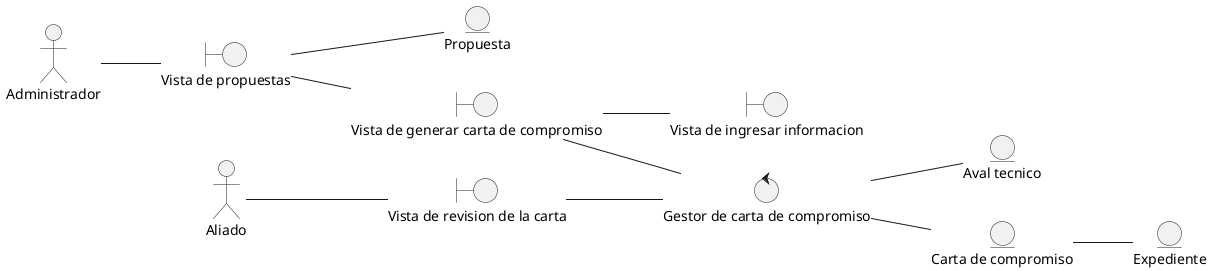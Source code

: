 @startuml DisciplinaDeAnalisisDiagramaDeClaseGenerarCartaCompromiso
left to right direction

actor "Administrador" as actorAdmin
actor "Aliado" as actorAliado


entity "Propuesta" as entidadPropuesta
entity "Aval tecnico" as entidadAval
entity "Expediente" as entidadExpediente
entity "Carta de compromiso" as entidadCartaCompromiso

boundary "Vista de propuestas" as vistaPropuestas
boundary "Vista de generar carta de compromiso" as vistaGenerarCartaDeCompromiso
boundary "Vista de ingresar informacion" as vistaIngresarInformacion
boundary "Vista de revision de la carta" as vistaRevisionCartaDeCompromiso


control "Gestor de carta de compromiso" as ctrlGestorCartaCompromiso

actorAdmin -- vistaPropuestas
vistaPropuestas -- entidadPropuesta
vistaPropuestas -- vistaGenerarCartaDeCompromiso
vistaGenerarCartaDeCompromiso -- ctrlGestorCartaCompromiso

vistaGenerarCartaDeCompromiso -- vistaIngresarInformacion
ctrlGestorCartaCompromiso -- entidadCartaCompromiso 
entidadCartaCompromiso -- entidadExpediente
ctrlGestorCartaCompromiso -- entidadAval

actorAliado -- vistaRevisionCartaDeCompromiso
vistaRevisionCartaDeCompromiso -- ctrlGestorCartaCompromiso
@enduml
